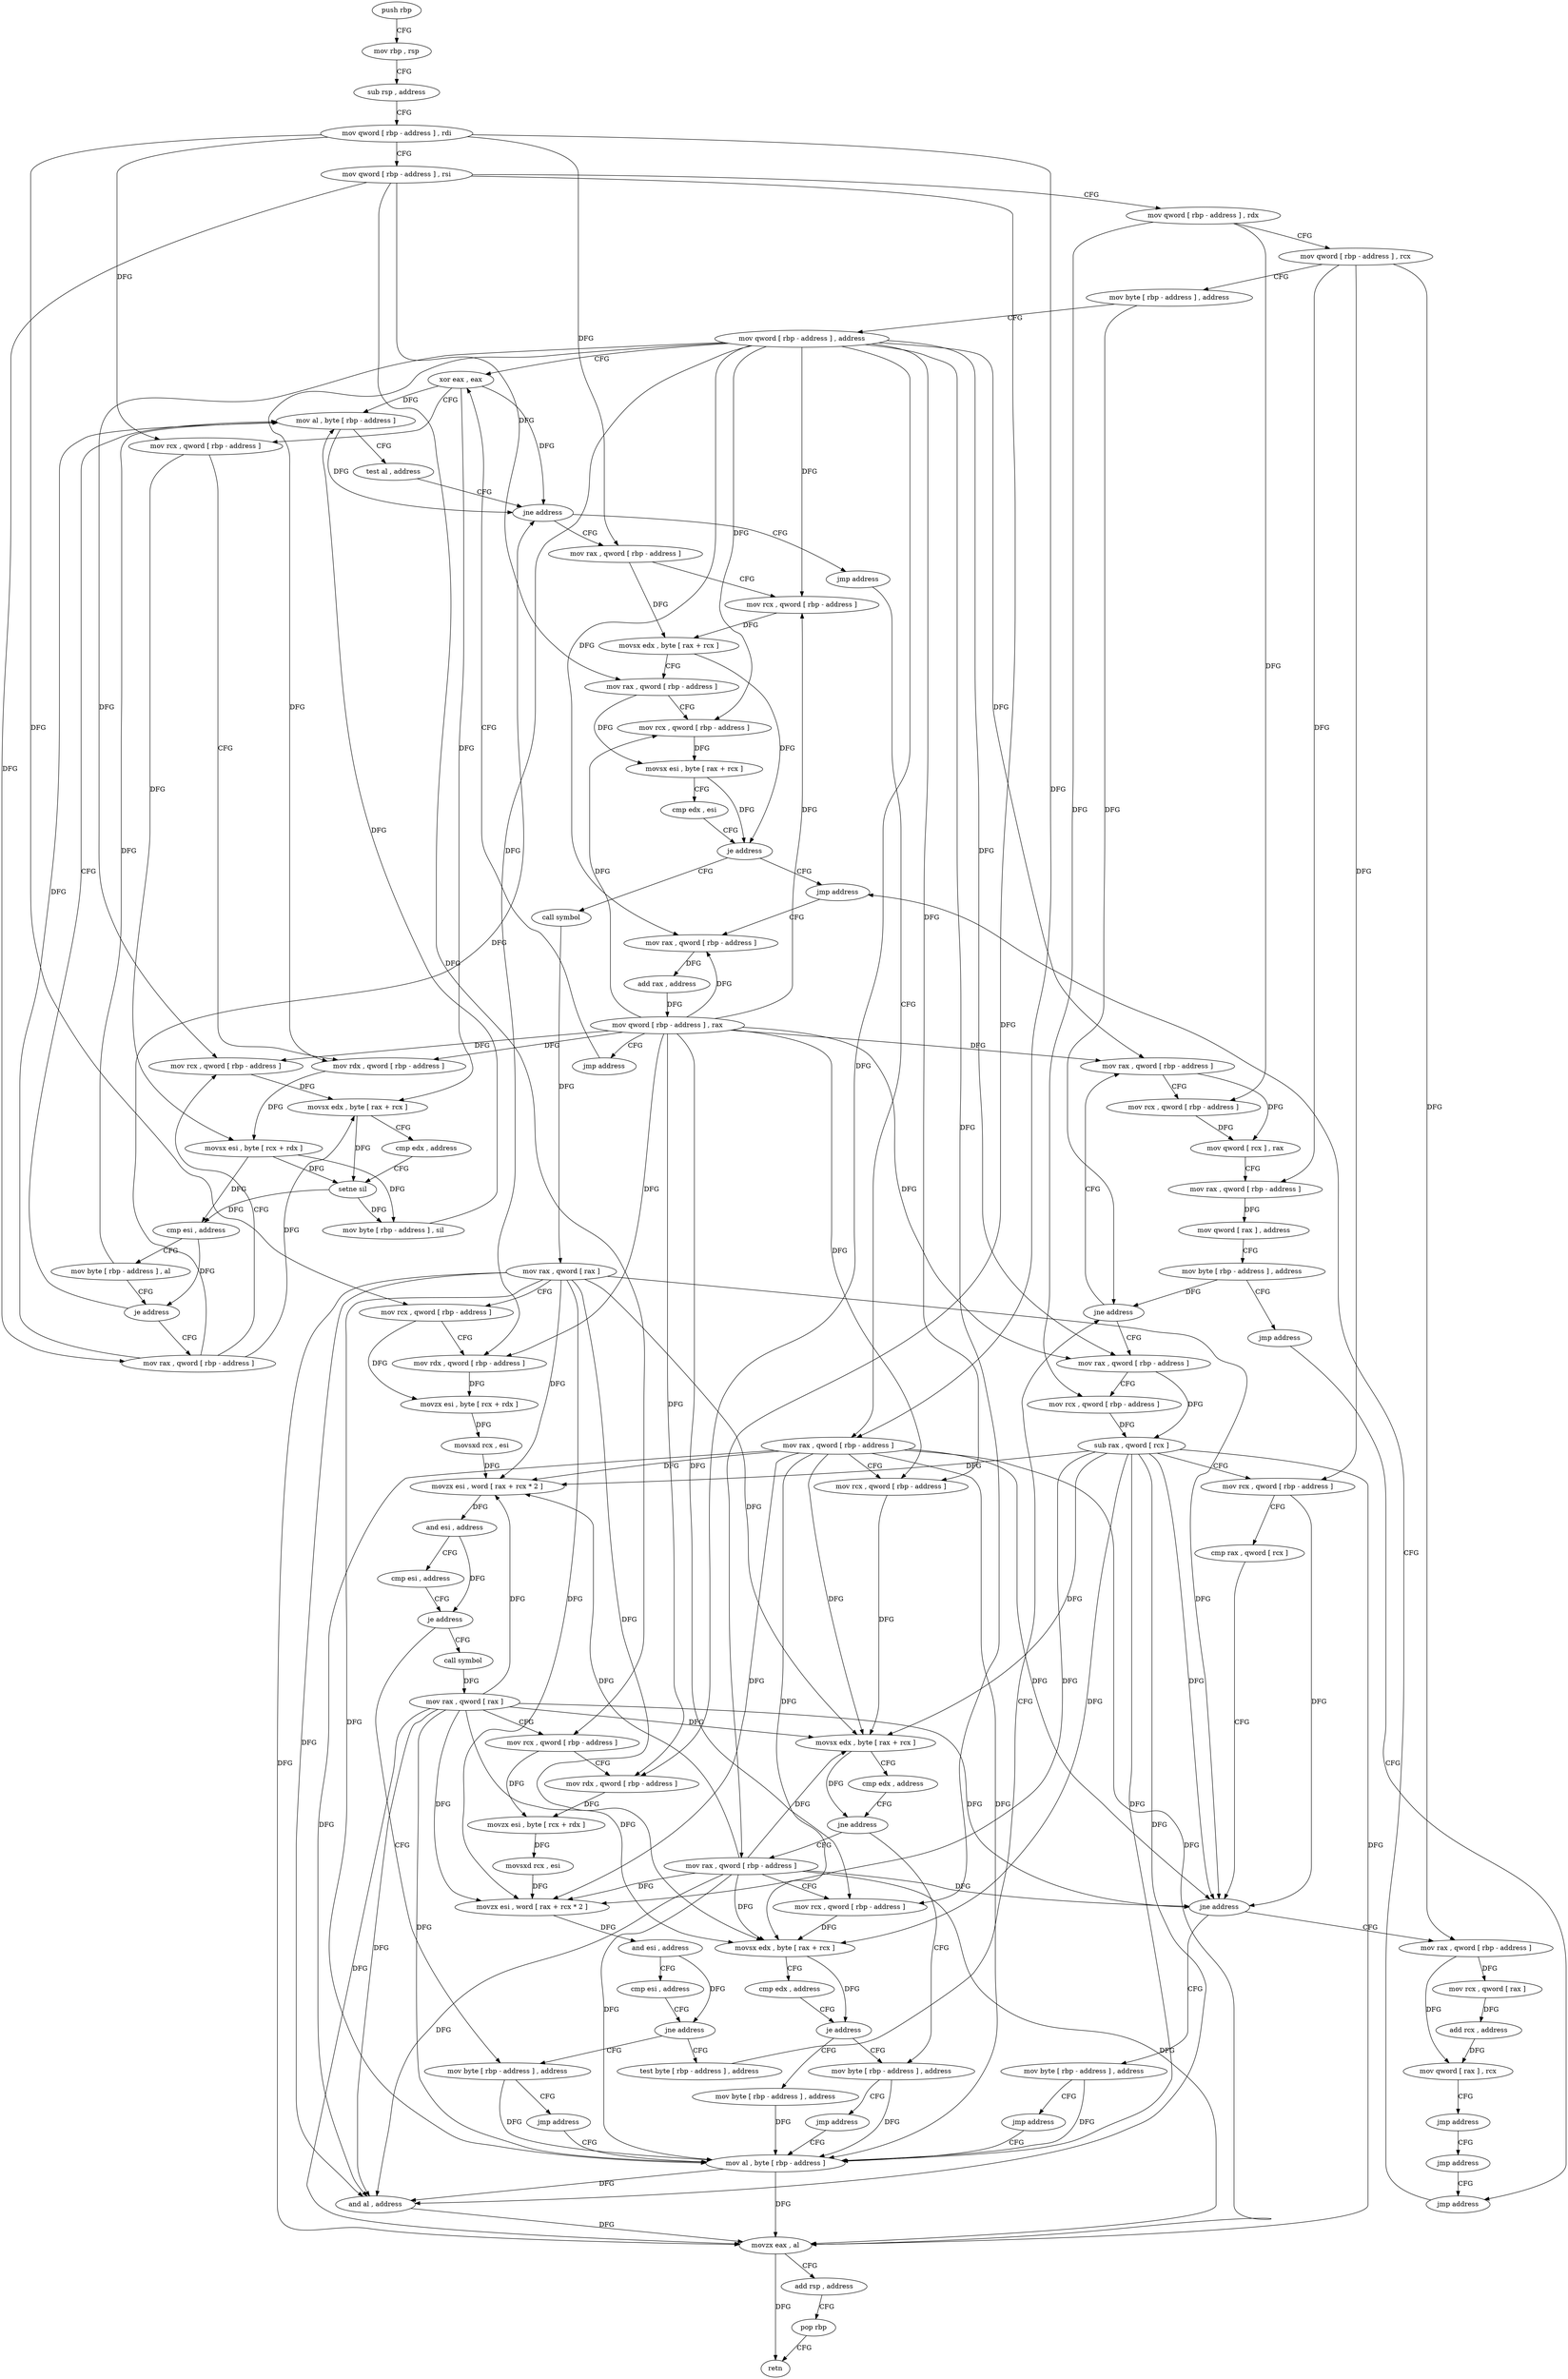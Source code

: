 digraph "func" {
"4260896" [label = "push rbp" ]
"4260897" [label = "mov rbp , rsp" ]
"4260900" [label = "sub rsp , address" ]
"4260904" [label = "mov qword [ rbp - address ] , rdi" ]
"4260908" [label = "mov qword [ rbp - address ] , rsi" ]
"4260912" [label = "mov qword [ rbp - address ] , rdx" ]
"4260916" [label = "mov qword [ rbp - address ] , rcx" ]
"4260920" [label = "mov byte [ rbp - address ] , address" ]
"4260924" [label = "mov qword [ rbp - address ] , address" ]
"4260932" [label = "xor eax , eax" ]
"4260981" [label = "mov al , byte [ rbp - address ]" ]
"4260984" [label = "test al , address" ]
"4260986" [label = "jne address" ]
"4260997" [label = "mov rax , qword [ rbp - address ]" ]
"4260992" [label = "jmp address" ]
"4260958" [label = "mov rax , qword [ rbp - address ]" ]
"4260962" [label = "mov rcx , qword [ rbp - address ]" ]
"4260966" [label = "movsx edx , byte [ rax + rcx ]" ]
"4260970" [label = "cmp edx , address" ]
"4260973" [label = "setne sil" ]
"4260977" [label = "mov byte [ rbp - address ] , sil" ]
"4261001" [label = "mov rcx , qword [ rbp - address ]" ]
"4261005" [label = "movsx edx , byte [ rax + rcx ]" ]
"4261009" [label = "mov rax , qword [ rbp - address ]" ]
"4261013" [label = "mov rcx , qword [ rbp - address ]" ]
"4261017" [label = "movsx esi , byte [ rax + rcx ]" ]
"4261021" [label = "cmp edx , esi" ]
"4261023" [label = "je address" ]
"4261228" [label = "jmp address" ]
"4261029" [label = "call symbol" ]
"4261252" [label = "mov rax , qword [ rbp - address ]" ]
"4261233" [label = "mov rax , qword [ rbp - address ]" ]
"4261034" [label = "mov rax , qword [ rax ]" ]
"4261037" [label = "mov rcx , qword [ rbp - address ]" ]
"4261041" [label = "mov rdx , qword [ rbp - address ]" ]
"4261045" [label = "movzx esi , byte [ rcx + rdx ]" ]
"4261049" [label = "movsxd rcx , esi" ]
"4261052" [label = "movzx esi , word [ rax + rcx * 2 ]" ]
"4261056" [label = "and esi , address" ]
"4261062" [label = "cmp esi , address" ]
"4261065" [label = "je address" ]
"4261113" [label = "mov byte [ rbp - address ] , address" ]
"4261071" [label = "call symbol" ]
"4261256" [label = "mov rcx , qword [ rbp - address ]" ]
"4261260" [label = "movsx edx , byte [ rax + rcx ]" ]
"4261264" [label = "cmp edx , address" ]
"4261267" [label = "jne address" ]
"4261294" [label = "mov byte [ rbp - address ] , address" ]
"4261273" [label = "mov rax , qword [ rbp - address ]" ]
"4261237" [label = "add rax , address" ]
"4261243" [label = "mov qword [ rbp - address ] , rax" ]
"4261247" [label = "jmp address" ]
"4261117" [label = "jmp address" ]
"4261307" [label = "mov al , byte [ rbp - address ]" ]
"4261076" [label = "mov rax , qword [ rax ]" ]
"4261079" [label = "mov rcx , qword [ rbp - address ]" ]
"4261083" [label = "mov rdx , qword [ rbp - address ]" ]
"4261087" [label = "movzx esi , byte [ rcx + rdx ]" ]
"4261091" [label = "movsxd rcx , esi" ]
"4261094" [label = "movzx esi , word [ rax + rcx * 2 ]" ]
"4261098" [label = "and esi , address" ]
"4261104" [label = "cmp esi , address" ]
"4261107" [label = "jne address" ]
"4261122" [label = "test byte [ rbp - address ] , address" ]
"4261298" [label = "jmp address" ]
"4261277" [label = "mov rcx , qword [ rbp - address ]" ]
"4261281" [label = "movsx edx , byte [ rax + rcx ]" ]
"4261285" [label = "cmp edx , address" ]
"4261288" [label = "je address" ]
"4261303" [label = "mov byte [ rbp - address ] , address" ]
"4260934" [label = "mov rcx , qword [ rbp - address ]" ]
"4260938" [label = "mov rdx , qword [ rbp - address ]" ]
"4260942" [label = "movsx esi , byte [ rcx + rdx ]" ]
"4260946" [label = "cmp esi , address" ]
"4260949" [label = "mov byte [ rbp - address ] , al" ]
"4260952" [label = "je address" ]
"4261310" [label = "and al , address" ]
"4261312" [label = "movzx eax , al" ]
"4261315" [label = "add rsp , address" ]
"4261319" [label = "pop rbp" ]
"4261320" [label = "retn" ]
"4261126" [label = "jne address" ]
"4261163" [label = "mov rax , qword [ rbp - address ]" ]
"4261132" [label = "mov rax , qword [ rbp - address ]" ]
"4261167" [label = "mov rcx , qword [ rbp - address ]" ]
"4261171" [label = "sub rax , qword [ rcx ]" ]
"4261174" [label = "mov rcx , qword [ rbp - address ]" ]
"4261178" [label = "cmp rax , qword [ rcx ]" ]
"4261181" [label = "jne address" ]
"4261209" [label = "mov byte [ rbp - address ] , address" ]
"4261187" [label = "mov rax , qword [ rbp - address ]" ]
"4261136" [label = "mov rcx , qword [ rbp - address ]" ]
"4261140" [label = "mov qword [ rcx ] , rax" ]
"4261143" [label = "mov rax , qword [ rbp - address ]" ]
"4261147" [label = "mov qword [ rax ] , address" ]
"4261154" [label = "mov byte [ rbp - address ] , address" ]
"4261158" [label = "jmp address" ]
"4261223" [label = "jmp address" ]
"4261213" [label = "jmp address" ]
"4261191" [label = "mov rcx , qword [ rax ]" ]
"4261194" [label = "add rcx , address" ]
"4261201" [label = "mov qword [ rax ] , rcx" ]
"4261204" [label = "jmp address" ]
"4261218" [label = "jmp address" ]
"4260896" -> "4260897" [ label = "CFG" ]
"4260897" -> "4260900" [ label = "CFG" ]
"4260900" -> "4260904" [ label = "CFG" ]
"4260904" -> "4260908" [ label = "CFG" ]
"4260904" -> "4260934" [ label = "DFG" ]
"4260904" -> "4260997" [ label = "DFG" ]
"4260904" -> "4261037" [ label = "DFG" ]
"4260904" -> "4261252" [ label = "DFG" ]
"4260908" -> "4260912" [ label = "CFG" ]
"4260908" -> "4260958" [ label = "DFG" ]
"4260908" -> "4261009" [ label = "DFG" ]
"4260908" -> "4261079" [ label = "DFG" ]
"4260908" -> "4261273" [ label = "DFG" ]
"4260912" -> "4260916" [ label = "CFG" ]
"4260912" -> "4261167" [ label = "DFG" ]
"4260912" -> "4261136" [ label = "DFG" ]
"4260916" -> "4260920" [ label = "CFG" ]
"4260916" -> "4261174" [ label = "DFG" ]
"4260916" -> "4261143" [ label = "DFG" ]
"4260916" -> "4261187" [ label = "DFG" ]
"4260920" -> "4260924" [ label = "CFG" ]
"4260920" -> "4261126" [ label = "DFG" ]
"4260924" -> "4260932" [ label = "CFG" ]
"4260924" -> "4260938" [ label = "DFG" ]
"4260924" -> "4260962" [ label = "DFG" ]
"4260924" -> "4261001" [ label = "DFG" ]
"4260924" -> "4261013" [ label = "DFG" ]
"4260924" -> "4261041" [ label = "DFG" ]
"4260924" -> "4261256" [ label = "DFG" ]
"4260924" -> "4261233" [ label = "DFG" ]
"4260924" -> "4261083" [ label = "DFG" ]
"4260924" -> "4261277" [ label = "DFG" ]
"4260924" -> "4261163" [ label = "DFG" ]
"4260924" -> "4261132" [ label = "DFG" ]
"4260932" -> "4260934" [ label = "CFG" ]
"4260932" -> "4260981" [ label = "DFG" ]
"4260932" -> "4260986" [ label = "DFG" ]
"4260932" -> "4260966" [ label = "DFG" ]
"4260981" -> "4260984" [ label = "CFG" ]
"4260981" -> "4260986" [ label = "DFG" ]
"4260984" -> "4260986" [ label = "CFG" ]
"4260986" -> "4260997" [ label = "CFG" ]
"4260986" -> "4260992" [ label = "CFG" ]
"4260997" -> "4261001" [ label = "CFG" ]
"4260997" -> "4261005" [ label = "DFG" ]
"4260992" -> "4261252" [ label = "CFG" ]
"4260958" -> "4260962" [ label = "CFG" ]
"4260958" -> "4260986" [ label = "DFG" ]
"4260958" -> "4260981" [ label = "DFG" ]
"4260958" -> "4260966" [ label = "DFG" ]
"4260962" -> "4260966" [ label = "DFG" ]
"4260966" -> "4260970" [ label = "CFG" ]
"4260966" -> "4260973" [ label = "DFG" ]
"4260970" -> "4260973" [ label = "CFG" ]
"4260973" -> "4260977" [ label = "DFG" ]
"4260973" -> "4260946" [ label = "DFG" ]
"4260977" -> "4260981" [ label = "DFG" ]
"4261001" -> "4261005" [ label = "DFG" ]
"4261005" -> "4261009" [ label = "CFG" ]
"4261005" -> "4261023" [ label = "DFG" ]
"4261009" -> "4261013" [ label = "CFG" ]
"4261009" -> "4261017" [ label = "DFG" ]
"4261013" -> "4261017" [ label = "DFG" ]
"4261017" -> "4261021" [ label = "CFG" ]
"4261017" -> "4261023" [ label = "DFG" ]
"4261021" -> "4261023" [ label = "CFG" ]
"4261023" -> "4261228" [ label = "CFG" ]
"4261023" -> "4261029" [ label = "CFG" ]
"4261228" -> "4261233" [ label = "CFG" ]
"4261029" -> "4261034" [ label = "DFG" ]
"4261252" -> "4261256" [ label = "CFG" ]
"4261252" -> "4261052" [ label = "DFG" ]
"4261252" -> "4261260" [ label = "DFG" ]
"4261252" -> "4261094" [ label = "DFG" ]
"4261252" -> "4261281" [ label = "DFG" ]
"4261252" -> "4261307" [ label = "DFG" ]
"4261252" -> "4261310" [ label = "DFG" ]
"4261252" -> "4261312" [ label = "DFG" ]
"4261252" -> "4261181" [ label = "DFG" ]
"4261233" -> "4261237" [ label = "DFG" ]
"4261034" -> "4261037" [ label = "CFG" ]
"4261034" -> "4261052" [ label = "DFG" ]
"4261034" -> "4261260" [ label = "DFG" ]
"4261034" -> "4261094" [ label = "DFG" ]
"4261034" -> "4261281" [ label = "DFG" ]
"4261034" -> "4261307" [ label = "DFG" ]
"4261034" -> "4261310" [ label = "DFG" ]
"4261034" -> "4261312" [ label = "DFG" ]
"4261034" -> "4261181" [ label = "DFG" ]
"4261037" -> "4261041" [ label = "CFG" ]
"4261037" -> "4261045" [ label = "DFG" ]
"4261041" -> "4261045" [ label = "DFG" ]
"4261045" -> "4261049" [ label = "DFG" ]
"4261049" -> "4261052" [ label = "DFG" ]
"4261052" -> "4261056" [ label = "DFG" ]
"4261056" -> "4261062" [ label = "CFG" ]
"4261056" -> "4261065" [ label = "DFG" ]
"4261062" -> "4261065" [ label = "CFG" ]
"4261065" -> "4261113" [ label = "CFG" ]
"4261065" -> "4261071" [ label = "CFG" ]
"4261113" -> "4261117" [ label = "CFG" ]
"4261113" -> "4261307" [ label = "DFG" ]
"4261071" -> "4261076" [ label = "DFG" ]
"4261256" -> "4261260" [ label = "DFG" ]
"4261260" -> "4261264" [ label = "CFG" ]
"4261260" -> "4261267" [ label = "DFG" ]
"4261264" -> "4261267" [ label = "CFG" ]
"4261267" -> "4261294" [ label = "CFG" ]
"4261267" -> "4261273" [ label = "CFG" ]
"4261294" -> "4261298" [ label = "CFG" ]
"4261294" -> "4261307" [ label = "DFG" ]
"4261273" -> "4261277" [ label = "CFG" ]
"4261273" -> "4261052" [ label = "DFG" ]
"4261273" -> "4261260" [ label = "DFG" ]
"4261273" -> "4261094" [ label = "DFG" ]
"4261273" -> "4261281" [ label = "DFG" ]
"4261273" -> "4261307" [ label = "DFG" ]
"4261273" -> "4261310" [ label = "DFG" ]
"4261273" -> "4261312" [ label = "DFG" ]
"4261273" -> "4261181" [ label = "DFG" ]
"4261237" -> "4261243" [ label = "DFG" ]
"4261243" -> "4261247" [ label = "CFG" ]
"4261243" -> "4260938" [ label = "DFG" ]
"4261243" -> "4260962" [ label = "DFG" ]
"4261243" -> "4261001" [ label = "DFG" ]
"4261243" -> "4261013" [ label = "DFG" ]
"4261243" -> "4261041" [ label = "DFG" ]
"4261243" -> "4261256" [ label = "DFG" ]
"4261243" -> "4261233" [ label = "DFG" ]
"4261243" -> "4261083" [ label = "DFG" ]
"4261243" -> "4261277" [ label = "DFG" ]
"4261243" -> "4261163" [ label = "DFG" ]
"4261243" -> "4261132" [ label = "DFG" ]
"4261247" -> "4260932" [ label = "CFG" ]
"4261117" -> "4261307" [ label = "CFG" ]
"4261307" -> "4261310" [ label = "DFG" ]
"4261307" -> "4261312" [ label = "DFG" ]
"4261076" -> "4261079" [ label = "CFG" ]
"4261076" -> "4261052" [ label = "DFG" ]
"4261076" -> "4261260" [ label = "DFG" ]
"4261076" -> "4261094" [ label = "DFG" ]
"4261076" -> "4261281" [ label = "DFG" ]
"4261076" -> "4261307" [ label = "DFG" ]
"4261076" -> "4261310" [ label = "DFG" ]
"4261076" -> "4261312" [ label = "DFG" ]
"4261076" -> "4261181" [ label = "DFG" ]
"4261079" -> "4261083" [ label = "CFG" ]
"4261079" -> "4261087" [ label = "DFG" ]
"4261083" -> "4261087" [ label = "DFG" ]
"4261087" -> "4261091" [ label = "DFG" ]
"4261091" -> "4261094" [ label = "DFG" ]
"4261094" -> "4261098" [ label = "DFG" ]
"4261098" -> "4261104" [ label = "CFG" ]
"4261098" -> "4261107" [ label = "DFG" ]
"4261104" -> "4261107" [ label = "CFG" ]
"4261107" -> "4261122" [ label = "CFG" ]
"4261107" -> "4261113" [ label = "CFG" ]
"4261122" -> "4261126" [ label = "CFG" ]
"4261298" -> "4261307" [ label = "CFG" ]
"4261277" -> "4261281" [ label = "DFG" ]
"4261281" -> "4261285" [ label = "CFG" ]
"4261281" -> "4261288" [ label = "DFG" ]
"4261285" -> "4261288" [ label = "CFG" ]
"4261288" -> "4261303" [ label = "CFG" ]
"4261288" -> "4261294" [ label = "CFG" ]
"4261303" -> "4261307" [ label = "DFG" ]
"4260934" -> "4260938" [ label = "CFG" ]
"4260934" -> "4260942" [ label = "DFG" ]
"4260938" -> "4260942" [ label = "DFG" ]
"4260942" -> "4260946" [ label = "DFG" ]
"4260942" -> "4260973" [ label = "DFG" ]
"4260942" -> "4260977" [ label = "DFG" ]
"4260946" -> "4260949" [ label = "CFG" ]
"4260946" -> "4260952" [ label = "DFG" ]
"4260949" -> "4260952" [ label = "CFG" ]
"4260949" -> "4260981" [ label = "DFG" ]
"4260952" -> "4260981" [ label = "CFG" ]
"4260952" -> "4260958" [ label = "CFG" ]
"4261310" -> "4261312" [ label = "DFG" ]
"4261312" -> "4261315" [ label = "CFG" ]
"4261312" -> "4261320" [ label = "DFG" ]
"4261315" -> "4261319" [ label = "CFG" ]
"4261319" -> "4261320" [ label = "CFG" ]
"4261126" -> "4261163" [ label = "CFG" ]
"4261126" -> "4261132" [ label = "CFG" ]
"4261163" -> "4261167" [ label = "CFG" ]
"4261163" -> "4261171" [ label = "DFG" ]
"4261132" -> "4261136" [ label = "CFG" ]
"4261132" -> "4261140" [ label = "DFG" ]
"4261167" -> "4261171" [ label = "DFG" ]
"4261171" -> "4261174" [ label = "CFG" ]
"4261171" -> "4261310" [ label = "DFG" ]
"4261171" -> "4261312" [ label = "DFG" ]
"4261171" -> "4261052" [ label = "DFG" ]
"4261171" -> "4261260" [ label = "DFG" ]
"4261171" -> "4261094" [ label = "DFG" ]
"4261171" -> "4261281" [ label = "DFG" ]
"4261171" -> "4261307" [ label = "DFG" ]
"4261171" -> "4261181" [ label = "DFG" ]
"4261174" -> "4261178" [ label = "CFG" ]
"4261174" -> "4261181" [ label = "DFG" ]
"4261178" -> "4261181" [ label = "CFG" ]
"4261181" -> "4261209" [ label = "CFG" ]
"4261181" -> "4261187" [ label = "CFG" ]
"4261209" -> "4261213" [ label = "CFG" ]
"4261209" -> "4261307" [ label = "DFG" ]
"4261187" -> "4261191" [ label = "DFG" ]
"4261187" -> "4261201" [ label = "DFG" ]
"4261136" -> "4261140" [ label = "DFG" ]
"4261140" -> "4261143" [ label = "CFG" ]
"4261143" -> "4261147" [ label = "DFG" ]
"4261147" -> "4261154" [ label = "CFG" ]
"4261154" -> "4261158" [ label = "CFG" ]
"4261154" -> "4261126" [ label = "DFG" ]
"4261158" -> "4261223" [ label = "CFG" ]
"4261223" -> "4261228" [ label = "CFG" ]
"4261213" -> "4261307" [ label = "CFG" ]
"4261191" -> "4261194" [ label = "DFG" ]
"4261194" -> "4261201" [ label = "DFG" ]
"4261201" -> "4261204" [ label = "CFG" ]
"4261204" -> "4261218" [ label = "CFG" ]
"4261218" -> "4261223" [ label = "CFG" ]
}
